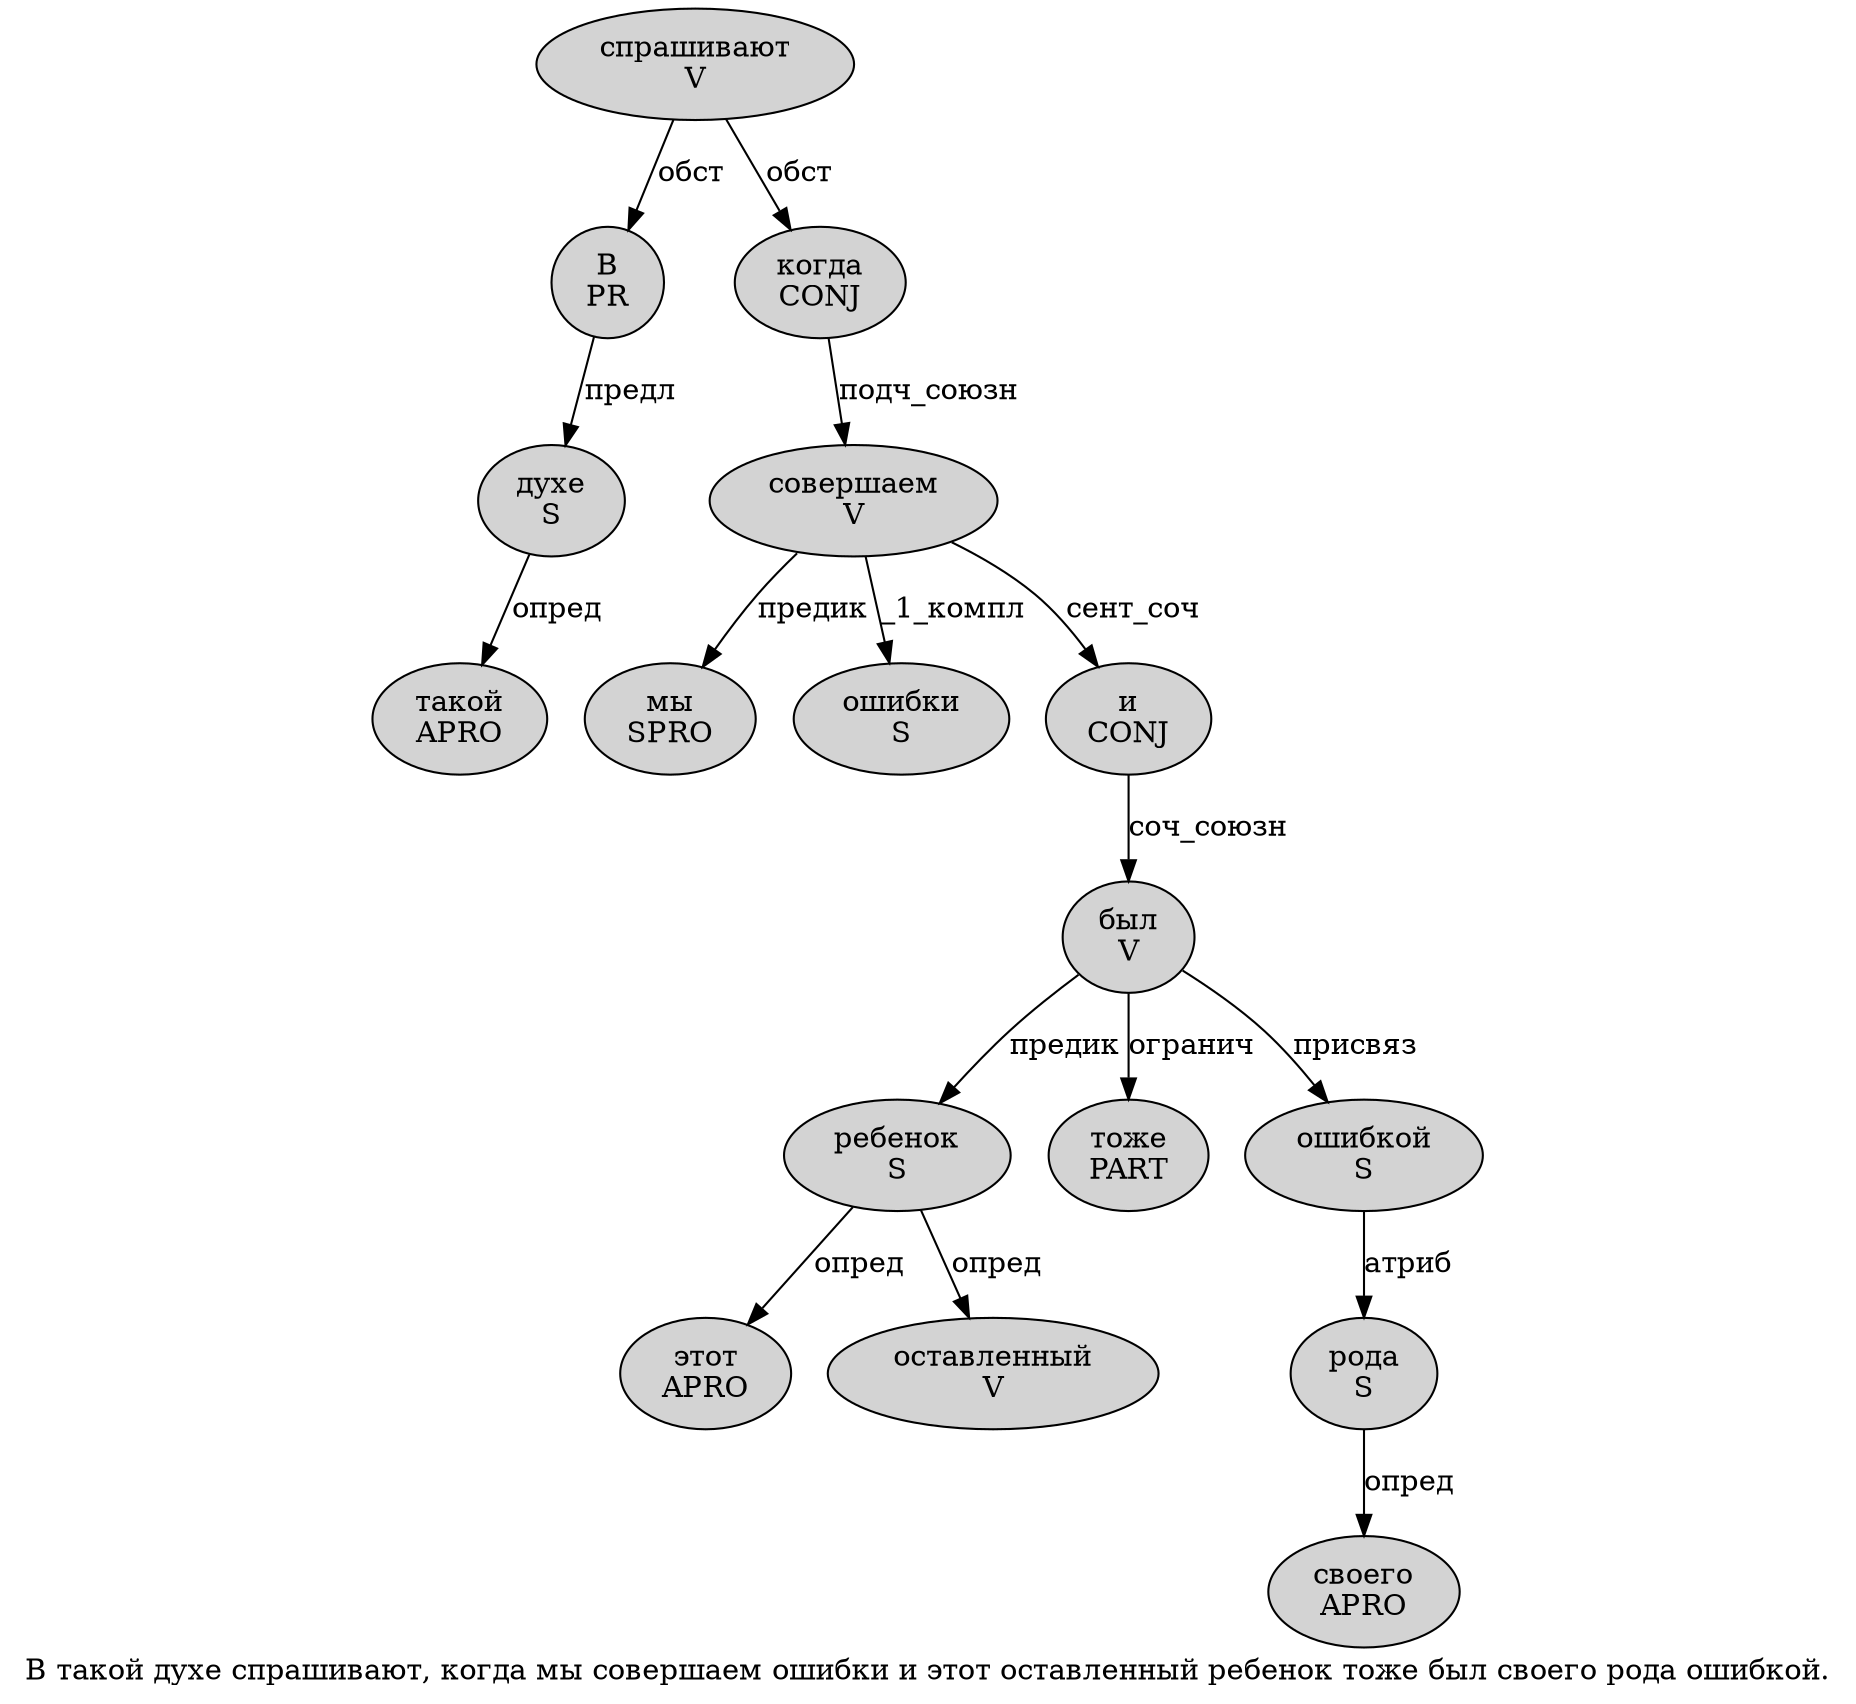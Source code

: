 digraph SENTENCE_720 {
	graph [label="В такой духе спрашивают, когда мы совершаем ошибки и этот оставленный ребенок тоже был своего рода ошибкой."]
	node [style=filled]
		0 [label="В
PR" color="" fillcolor=lightgray penwidth=1 shape=ellipse]
		1 [label="такой
APRO" color="" fillcolor=lightgray penwidth=1 shape=ellipse]
		2 [label="духе
S" color="" fillcolor=lightgray penwidth=1 shape=ellipse]
		3 [label="спрашивают
V" color="" fillcolor=lightgray penwidth=1 shape=ellipse]
		5 [label="когда
CONJ" color="" fillcolor=lightgray penwidth=1 shape=ellipse]
		6 [label="мы
SPRO" color="" fillcolor=lightgray penwidth=1 shape=ellipse]
		7 [label="совершаем
V" color="" fillcolor=lightgray penwidth=1 shape=ellipse]
		8 [label="ошибки
S" color="" fillcolor=lightgray penwidth=1 shape=ellipse]
		9 [label="и
CONJ" color="" fillcolor=lightgray penwidth=1 shape=ellipse]
		10 [label="этот
APRO" color="" fillcolor=lightgray penwidth=1 shape=ellipse]
		11 [label="оставленный
V" color="" fillcolor=lightgray penwidth=1 shape=ellipse]
		12 [label="ребенок
S" color="" fillcolor=lightgray penwidth=1 shape=ellipse]
		13 [label="тоже
PART" color="" fillcolor=lightgray penwidth=1 shape=ellipse]
		14 [label="был
V" color="" fillcolor=lightgray penwidth=1 shape=ellipse]
		15 [label="своего
APRO" color="" fillcolor=lightgray penwidth=1 shape=ellipse]
		16 [label="рода
S" color="" fillcolor=lightgray penwidth=1 shape=ellipse]
		17 [label="ошибкой
S" color="" fillcolor=lightgray penwidth=1 shape=ellipse]
			3 -> 0 [label="обст"]
			3 -> 5 [label="обст"]
			17 -> 16 [label="атриб"]
			16 -> 15 [label="опред"]
			7 -> 6 [label="предик"]
			7 -> 8 [label="_1_компл"]
			7 -> 9 [label="сент_соч"]
			12 -> 10 [label="опред"]
			12 -> 11 [label="опред"]
			0 -> 2 [label="предл"]
			2 -> 1 [label="опред"]
			14 -> 12 [label="предик"]
			14 -> 13 [label="огранич"]
			14 -> 17 [label="присвяз"]
			5 -> 7 [label="подч_союзн"]
			9 -> 14 [label="соч_союзн"]
}